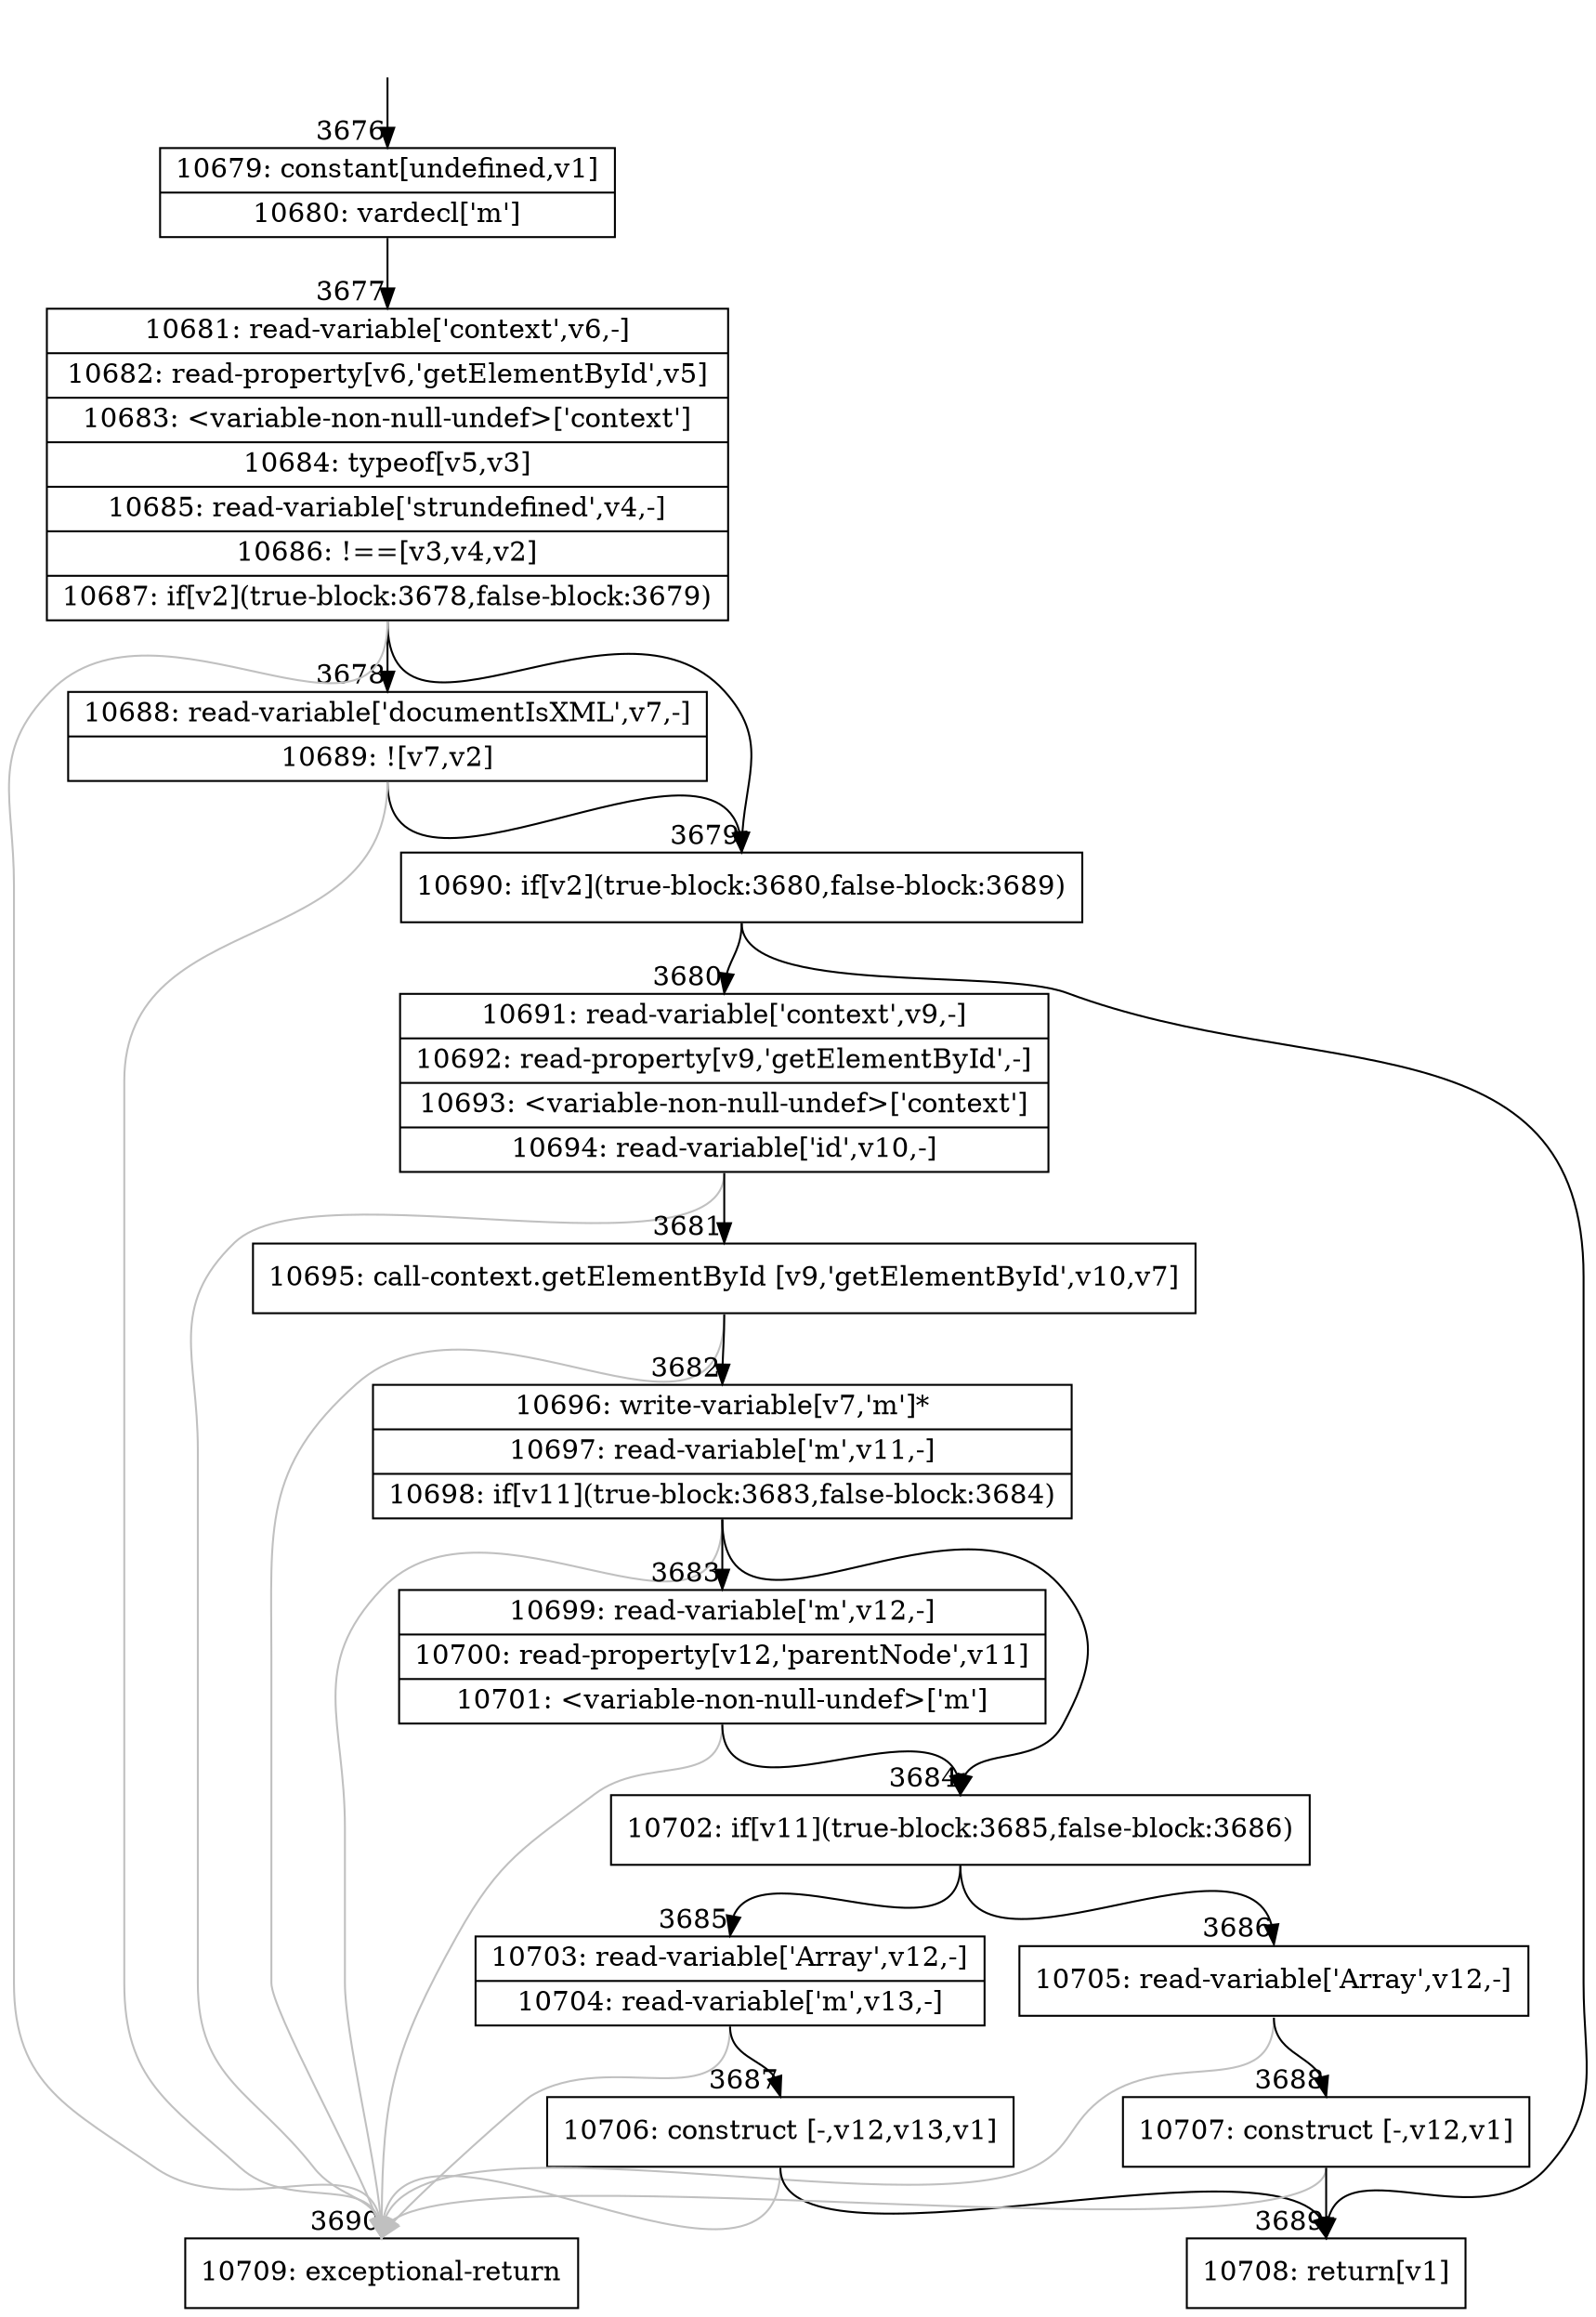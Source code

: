 digraph {
rankdir="TD"
BB_entry241[shape=none,label=""];
BB_entry241 -> BB3676 [tailport=s, headport=n, headlabel="    3676"]
BB3676 [shape=record label="{10679: constant[undefined,v1]|10680: vardecl['m']}" ] 
BB3676 -> BB3677 [tailport=s, headport=n, headlabel="      3677"]
BB3677 [shape=record label="{10681: read-variable['context',v6,-]|10682: read-property[v6,'getElementById',v5]|10683: \<variable-non-null-undef\>['context']|10684: typeof[v5,v3]|10685: read-variable['strundefined',v4,-]|10686: !==[v3,v4,v2]|10687: if[v2](true-block:3678,false-block:3679)}" ] 
BB3677 -> BB3679 [tailport=s, headport=n, headlabel="      3679"]
BB3677 -> BB3678 [tailport=s, headport=n, headlabel="      3678"]
BB3677 -> BB3690 [tailport=s, headport=n, color=gray, headlabel="      3690"]
BB3678 [shape=record label="{10688: read-variable['documentIsXML',v7,-]|10689: ![v7,v2]}" ] 
BB3678 -> BB3679 [tailport=s, headport=n]
BB3678 -> BB3690 [tailport=s, headport=n, color=gray]
BB3679 [shape=record label="{10690: if[v2](true-block:3680,false-block:3689)}" ] 
BB3679 -> BB3680 [tailport=s, headport=n, headlabel="      3680"]
BB3679 -> BB3689 [tailport=s, headport=n, headlabel="      3689"]
BB3680 [shape=record label="{10691: read-variable['context',v9,-]|10692: read-property[v9,'getElementById',-]|10693: \<variable-non-null-undef\>['context']|10694: read-variable['id',v10,-]}" ] 
BB3680 -> BB3681 [tailport=s, headport=n, headlabel="      3681"]
BB3680 -> BB3690 [tailport=s, headport=n, color=gray]
BB3681 [shape=record label="{10695: call-context.getElementById [v9,'getElementById',v10,v7]}" ] 
BB3681 -> BB3682 [tailport=s, headport=n, headlabel="      3682"]
BB3681 -> BB3690 [tailport=s, headport=n, color=gray]
BB3682 [shape=record label="{10696: write-variable[v7,'m']*|10697: read-variable['m',v11,-]|10698: if[v11](true-block:3683,false-block:3684)}" ] 
BB3682 -> BB3684 [tailport=s, headport=n, headlabel="      3684"]
BB3682 -> BB3683 [tailport=s, headport=n, headlabel="      3683"]
BB3682 -> BB3690 [tailport=s, headport=n, color=gray]
BB3683 [shape=record label="{10699: read-variable['m',v12,-]|10700: read-property[v12,'parentNode',v11]|10701: \<variable-non-null-undef\>['m']}" ] 
BB3683 -> BB3684 [tailport=s, headport=n]
BB3683 -> BB3690 [tailport=s, headport=n, color=gray]
BB3684 [shape=record label="{10702: if[v11](true-block:3685,false-block:3686)}" ] 
BB3684 -> BB3685 [tailport=s, headport=n, headlabel="      3685"]
BB3684 -> BB3686 [tailport=s, headport=n, headlabel="      3686"]
BB3685 [shape=record label="{10703: read-variable['Array',v12,-]|10704: read-variable['m',v13,-]}" ] 
BB3685 -> BB3687 [tailport=s, headport=n, headlabel="      3687"]
BB3685 -> BB3690 [tailport=s, headport=n, color=gray]
BB3686 [shape=record label="{10705: read-variable['Array',v12,-]}" ] 
BB3686 -> BB3688 [tailport=s, headport=n, headlabel="      3688"]
BB3686 -> BB3690 [tailport=s, headport=n, color=gray]
BB3687 [shape=record label="{10706: construct [-,v12,v13,v1]}" ] 
BB3687 -> BB3689 [tailport=s, headport=n]
BB3687 -> BB3690 [tailport=s, headport=n, color=gray]
BB3688 [shape=record label="{10707: construct [-,v12,v1]}" ] 
BB3688 -> BB3689 [tailport=s, headport=n]
BB3688 -> BB3690 [tailport=s, headport=n, color=gray]
BB3689 [shape=record label="{10708: return[v1]}" ] 
BB3690 [shape=record label="{10709: exceptional-return}" ] 
//#$~ 4104
}
